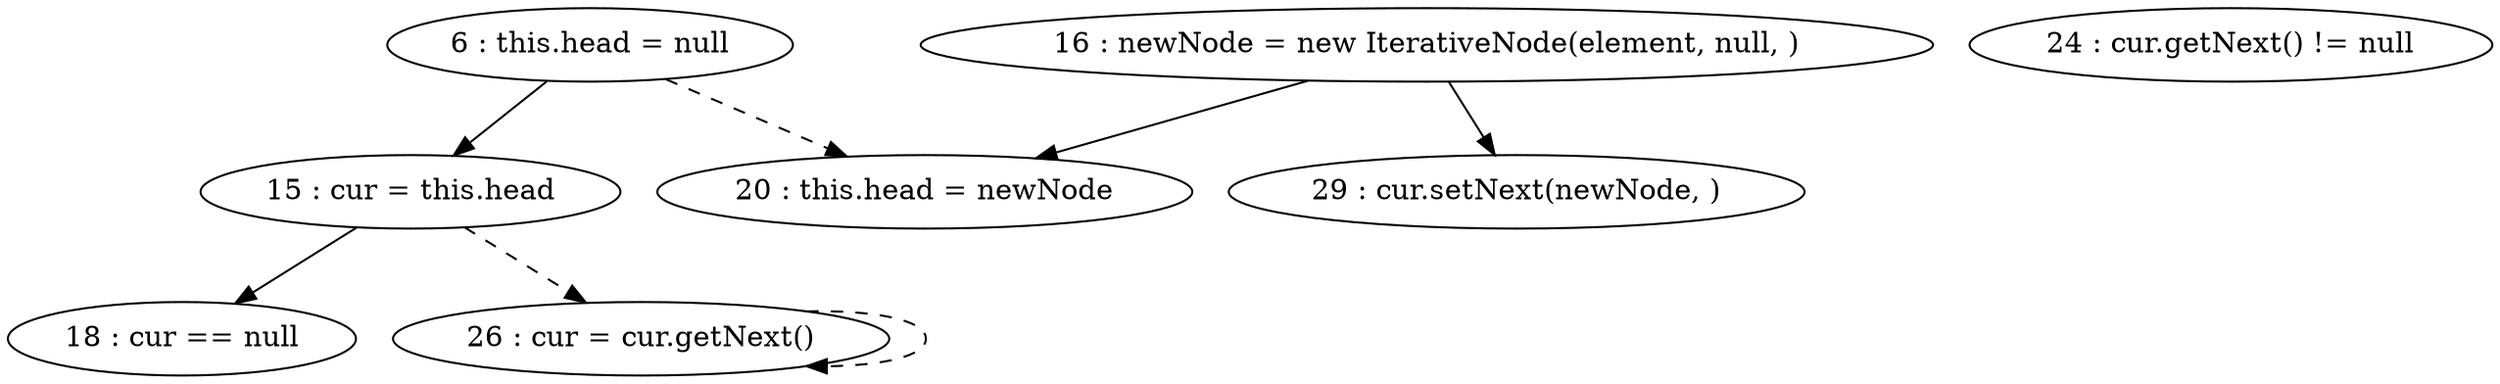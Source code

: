 digraph G {
"6 : this.head = null"
"6 : this.head = null" -> "15 : cur = this.head"
"6 : this.head = null" -> "20 : this.head = newNode" [style=dashed]
"15 : cur = this.head"
"15 : cur = this.head" -> "18 : cur == null"
"15 : cur = this.head" -> "26 : cur = cur.getNext()" [style=dashed]
"16 : newNode = new IterativeNode(element, null, )"
"16 : newNode = new IterativeNode(element, null, )" -> "20 : this.head = newNode"
"16 : newNode = new IterativeNode(element, null, )" -> "29 : cur.setNext(newNode, )"
"18 : cur == null"
"20 : this.head = newNode"
"24 : cur.getNext() != null"
"26 : cur = cur.getNext()"
"26 : cur = cur.getNext()" -> "26 : cur = cur.getNext()" [style=dashed]
"24 : cur.getNext() != null"
"29 : cur.setNext(newNode, )"
}